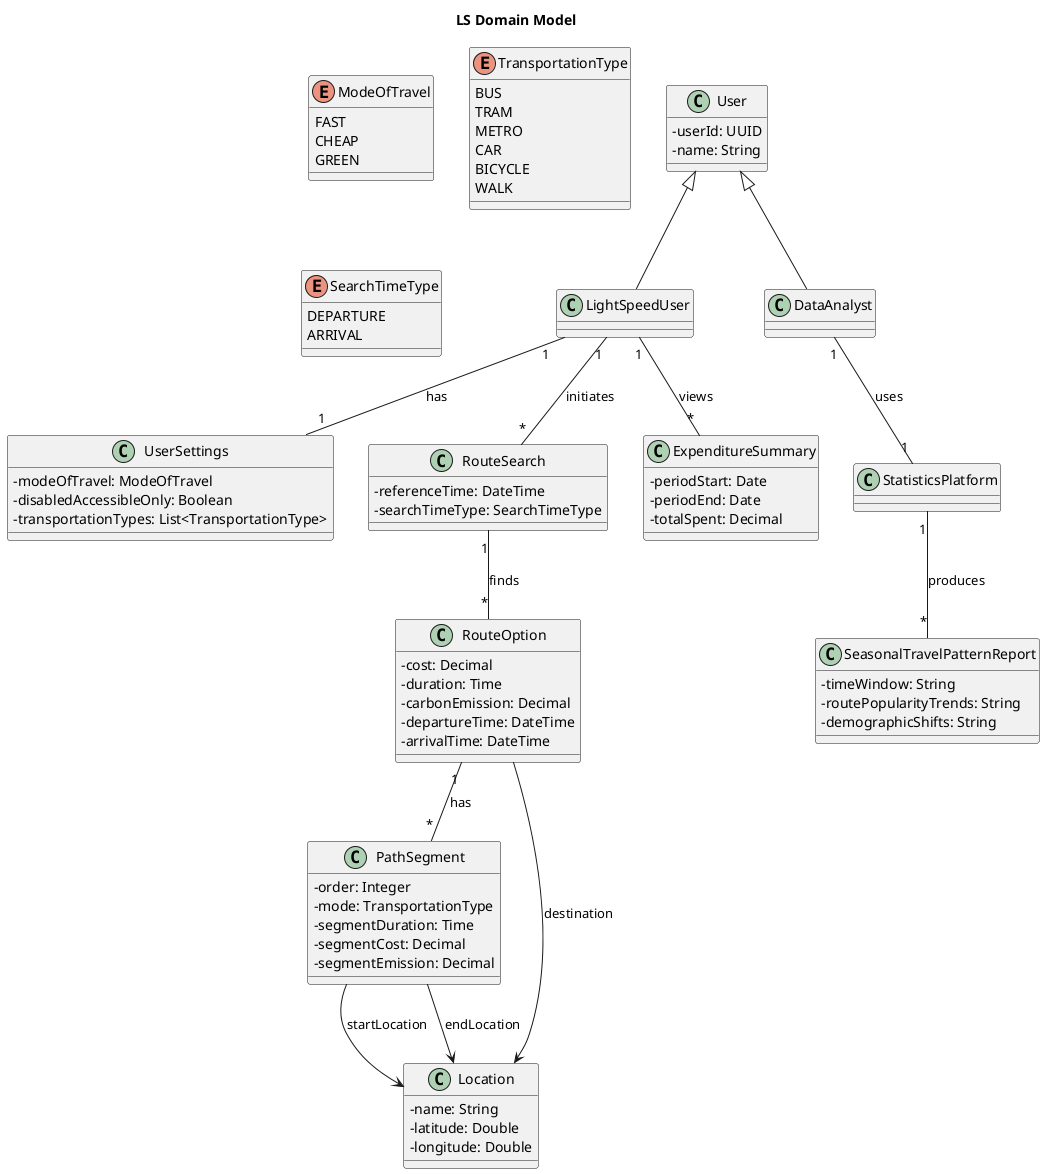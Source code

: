 @startuml DomainDiagram
title LS Domain Model
skinparam classAttributeIconSize 0

' Enumerations
enum ModeOfTravel {
  FAST
  CHEAP
  GREEN
}
enum TransportationType {
  BUS
  TRAM
  METRO
  CAR
  BICYCLE
  WALK
}
enum SearchTimeType {
  DEPARTURE
  ARRIVAL
}

' User hierarchy
class User {
  - userId: UUID
  - name: String
}
class LightSpeedUser
class DataAnalyst
User <|-- LightSpeedUser
User <|-- DataAnalyst

' Preferences/settings
class UserSettings {
  - modeOfTravel: ModeOfTravel
  - disabledAccessibleOnly: Boolean
  - transportationTypes: List<TransportationType>
}
LightSpeedUser "1" -- "1" UserSettings : has

' Route search session
class RouteSearch {
  - referenceTime: DateTime
  - searchTimeType: SearchTimeType
}
LightSpeedUser "1" -- "*" RouteSearch : initiates

' Route options & path segments
class RouteOption {
  - cost: Decimal
  - duration: Time
  - carbonEmission: Decimal
  - departureTime: DateTime
  - arrivalTime: DateTime
}
class PathSegment {
  - order: Integer
  - mode: TransportationType
  - segmentDuration: Time
  - segmentCost: Decimal
  - segmentEmission: Decimal
}

RouteSearch "1" -- "*" RouteOption : finds
RouteOption "1" -- "*" PathSegment : has

' Locations
class Location {
  - name: String
  - latitude: Double
  - longitude: Double
}
PathSegment --> Location : startLocation
PathSegment --> Location : endLocation
RouteOption --> Location : destination

' Expenditure summary
class ExpenditureSummary {
  - periodStart: Date
  - periodEnd: Date
  - totalSpent: Decimal
}
LightSpeedUser "1" -- "*" ExpenditureSummary : views

' Analytics platform for data analysts
class StatisticsPlatform
class SeasonalTravelPatternReport {
  - timeWindow: String
  - routePopularityTrends: String
  - demographicShifts: String
}
DataAnalyst "1" -- "1" StatisticsPlatform : uses
StatisticsPlatform "1" -- "*" SeasonalTravelPatternReport : produces

@enduml

